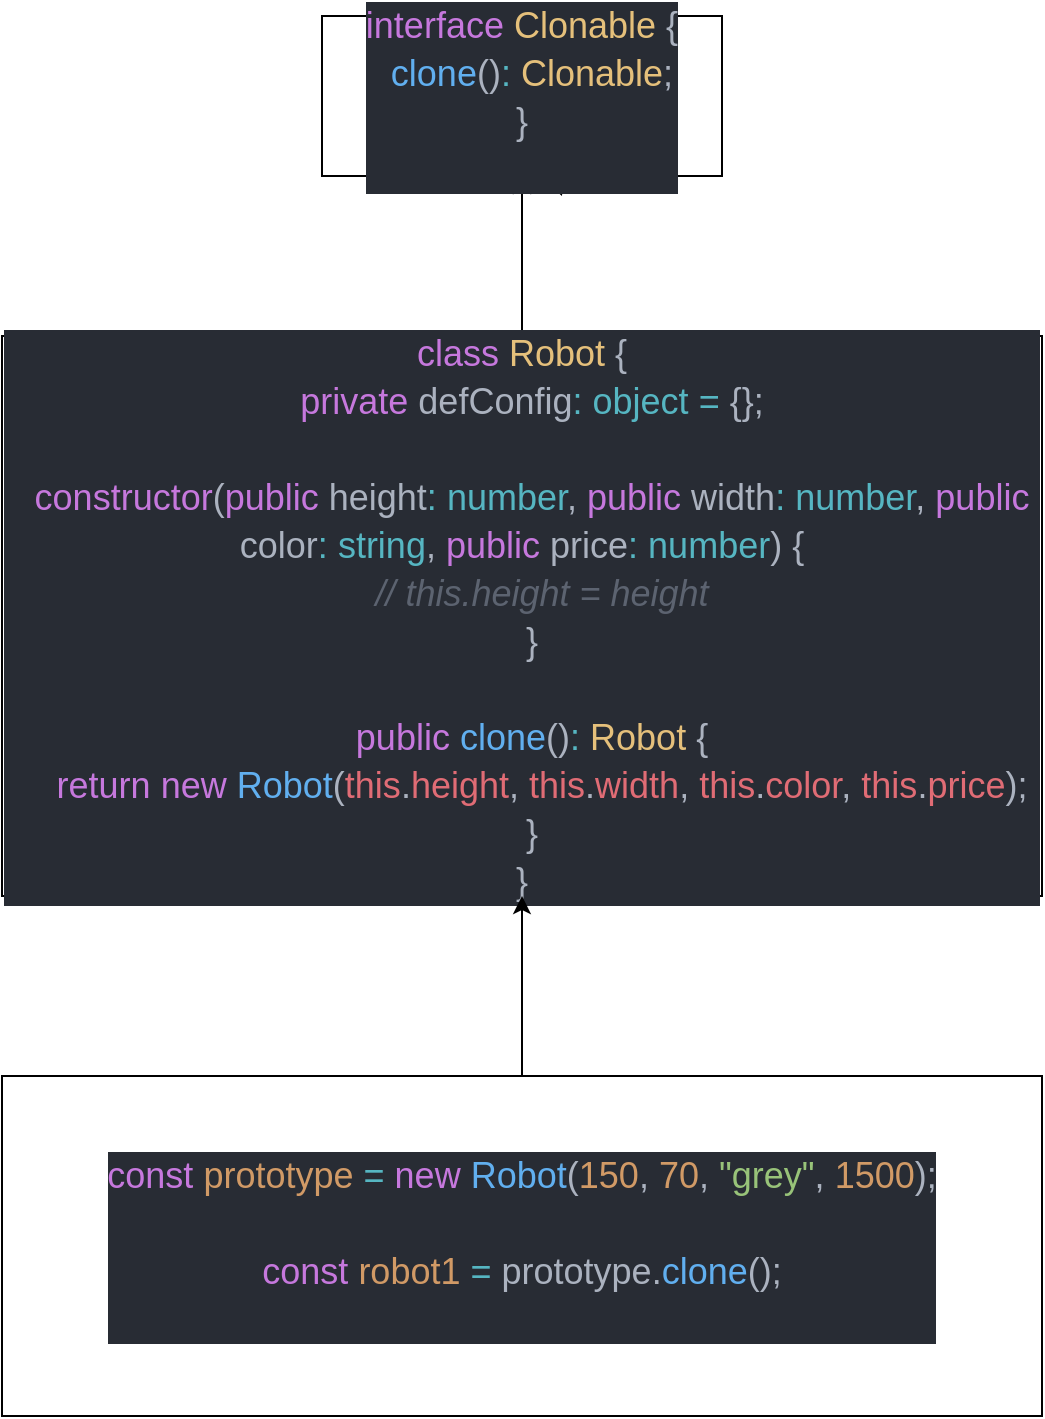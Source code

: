 <mxfile>
    <diagram id="qSztvD9odWuxIloCTG1u" name="Страница 1">
        <mxGraphModel dx="1204" dy="1718" grid="1" gridSize="10" guides="1" tooltips="1" connect="1" arrows="1" fold="1" page="1" pageScale="1" pageWidth="827" pageHeight="1169" math="0" shadow="0">
            <root>
                <mxCell id="0"/>
                <mxCell id="1" parent="0"/>
                <mxCell id="7" style="edgeStyle=none;html=1;entryX=0.5;entryY=1;entryDx=0;entryDy=0;" edge="1" parent="1" source="2" target="5">
                    <mxGeometry relative="1" as="geometry"/>
                </mxCell>
                <mxCell id="2" value="&lt;div style=&quot;color: rgb(171 , 178 , 191) ; background-color: rgb(40 , 44 , 52) ; font-family: , &amp;#34;consolas&amp;#34; , &amp;#34;courier new&amp;#34; , monospace ; font-size: 18px ; line-height: 24px&quot;&gt;&lt;div&gt;&lt;span style=&quot;color: #c678dd&quot;&gt;class&lt;/span&gt; &lt;span style=&quot;color: #e5c07b&quot;&gt;Robot&lt;/span&gt; {&lt;/div&gt;&lt;div&gt;&amp;nbsp; &lt;span style=&quot;color: #c678dd&quot;&gt;private&lt;/span&gt; defConfig&lt;span style=&quot;color: #56b6c2&quot;&gt;:&lt;/span&gt; &lt;span style=&quot;color: #56b6c2&quot;&gt;object&lt;/span&gt; &lt;span style=&quot;color: #56b6c2&quot;&gt;=&lt;/span&gt; {};&lt;/div&gt;&lt;br&gt;&lt;div&gt;&amp;nbsp; &lt;span style=&quot;color: #c678dd&quot;&gt;constructor&lt;/span&gt;(&lt;span style=&quot;color: #c678dd&quot;&gt;public&lt;/span&gt; height&lt;span style=&quot;color: #56b6c2&quot;&gt;:&lt;/span&gt; &lt;span style=&quot;color: #56b6c2&quot;&gt;number&lt;/span&gt;, &lt;span style=&quot;color: #c678dd&quot;&gt;public&lt;/span&gt; width&lt;span style=&quot;color: #56b6c2&quot;&gt;:&lt;/span&gt; &lt;span style=&quot;color: #56b6c2&quot;&gt;number&lt;/span&gt;, &lt;span style=&quot;color: #c678dd&quot;&gt;public&lt;/span&gt; color&lt;span style=&quot;color: #56b6c2&quot;&gt;:&lt;/span&gt; &lt;span style=&quot;color: #56b6c2&quot;&gt;string&lt;/span&gt;, &lt;span style=&quot;color: #c678dd&quot;&gt;public&lt;/span&gt; price&lt;span style=&quot;color: #56b6c2&quot;&gt;:&lt;/span&gt; &lt;span style=&quot;color: #56b6c2&quot;&gt;number&lt;/span&gt;) {&lt;/div&gt;&lt;div&gt;&amp;nbsp; &amp;nbsp; &lt;span style=&quot;color: #5c6370 ; font-style: italic&quot;&gt;// this.height = height&lt;/span&gt;&lt;/div&gt;&lt;div&gt;&amp;nbsp; }&lt;/div&gt;&lt;br&gt;&lt;div&gt;&amp;nbsp; &lt;span style=&quot;color: #c678dd&quot;&gt;public&lt;/span&gt; &lt;span style=&quot;color: #61afef&quot;&gt;clone&lt;/span&gt;()&lt;span style=&quot;color: #56b6c2&quot;&gt;:&lt;/span&gt; &lt;span style=&quot;color: #e5c07b&quot;&gt;Robot&lt;/span&gt; {&lt;/div&gt;&lt;div&gt;&amp;nbsp; &amp;nbsp; &lt;span style=&quot;color: #c678dd&quot;&gt;return&lt;/span&gt; &lt;span style=&quot;color: #c678dd&quot;&gt;new&lt;/span&gt; &lt;span style=&quot;color: #61afef&quot;&gt;Robot&lt;/span&gt;(&lt;span style=&quot;color: #e06c75&quot;&gt;this&lt;/span&gt;.&lt;span style=&quot;color: #e06c75&quot;&gt;height&lt;/span&gt;, &lt;span style=&quot;color: #e06c75&quot;&gt;this&lt;/span&gt;.&lt;span style=&quot;color: #e06c75&quot;&gt;width&lt;/span&gt;, &lt;span style=&quot;color: #e06c75&quot;&gt;this&lt;/span&gt;.&lt;span style=&quot;color: #e06c75&quot;&gt;color&lt;/span&gt;, &lt;span style=&quot;color: #e06c75&quot;&gt;this&lt;/span&gt;.&lt;span style=&quot;color: #e06c75&quot;&gt;price&lt;/span&gt;);&lt;/div&gt;&lt;div&gt;&amp;nbsp; }&lt;/div&gt;&lt;div&gt;}&lt;/div&gt;&lt;/div&gt;" style="rounded=0;whiteSpace=wrap;html=1;" vertex="1" parent="1">
                    <mxGeometry x="110" y="-170" width="520" height="280" as="geometry"/>
                </mxCell>
                <mxCell id="4" style="edgeStyle=none;html=1;entryX=0.5;entryY=1;entryDx=0;entryDy=0;" edge="1" parent="1" source="3" target="2">
                    <mxGeometry relative="1" as="geometry"/>
                </mxCell>
                <mxCell id="3" value="&lt;div style=&quot;color: rgb(171 , 178 , 191) ; background-color: rgb(40 , 44 , 52) ; font-family: , &amp;#34;consolas&amp;#34; , &amp;#34;courier new&amp;#34; , monospace ; font-size: 18px ; line-height: 24px&quot;&gt;&lt;div&gt;&lt;span style=&quot;color: #c678dd&quot;&gt;const&lt;/span&gt; &lt;span style=&quot;color: #d19a66&quot;&gt;prototype&lt;/span&gt; &lt;span style=&quot;color: #56b6c2&quot;&gt;=&lt;/span&gt; &lt;span style=&quot;color: #c678dd&quot;&gt;new&lt;/span&gt; &lt;span style=&quot;color: #61afef&quot;&gt;Robot&lt;/span&gt;(&lt;span style=&quot;color: #d19a66&quot;&gt;150&lt;/span&gt;, &lt;span style=&quot;color: #d19a66&quot;&gt;70&lt;/span&gt;, &lt;span style=&quot;color: #98c379&quot;&gt;&quot;grey&quot;&lt;/span&gt;, &lt;span style=&quot;color: #d19a66&quot;&gt;1500&lt;/span&gt;);&lt;/div&gt;&lt;br&gt;&lt;div&gt;&lt;span style=&quot;color: #c678dd&quot;&gt;const&lt;/span&gt; &lt;span style=&quot;color: #d19a66&quot;&gt;robot1&lt;/span&gt; &lt;span style=&quot;color: #56b6c2&quot;&gt;=&lt;/span&gt; prototype.&lt;span style=&quot;color: #61afef&quot;&gt;clone&lt;/span&gt;();&lt;/div&gt;&lt;br&gt;&lt;/div&gt;" style="rounded=0;whiteSpace=wrap;html=1;" vertex="1" parent="1">
                    <mxGeometry x="110" y="200" width="520" height="170" as="geometry"/>
                </mxCell>
                <mxCell id="6" style="edgeStyle=none;html=1;" edge="1" parent="1" source="5">
                    <mxGeometry relative="1" as="geometry">
                        <mxPoint x="390" y="-240" as="targetPoint"/>
                    </mxGeometry>
                </mxCell>
                <mxCell id="5" value="&lt;div style=&quot;color: rgb(171 , 178 , 191) ; background-color: rgb(40 , 44 , 52) ; font-family: , &amp;#34;consolas&amp;#34; , &amp;#34;courier new&amp;#34; , monospace ; font-size: 18px ; line-height: 24px&quot;&gt;&lt;div&gt;&lt;span style=&quot;color: #c678dd&quot;&gt;interface&lt;/span&gt; &lt;span style=&quot;color: #e5c07b&quot;&gt;Clonable&lt;/span&gt; {&lt;/div&gt;&lt;div&gt;&amp;nbsp; &lt;span style=&quot;color: #61afef&quot;&gt;clone&lt;/span&gt;()&lt;span style=&quot;color: #56b6c2&quot;&gt;:&lt;/span&gt; &lt;span style=&quot;color: #e5c07b&quot;&gt;Clonable&lt;/span&gt;;&lt;/div&gt;&lt;div&gt;}&lt;/div&gt;&lt;br&gt;&lt;/div&gt;" style="rounded=0;whiteSpace=wrap;html=1;" vertex="1" parent="1">
                    <mxGeometry x="270" y="-330" width="200" height="80" as="geometry"/>
                </mxCell>
            </root>
        </mxGraphModel>
    </diagram>
</mxfile>
